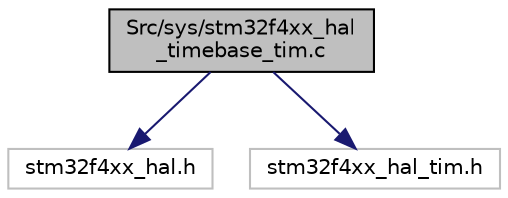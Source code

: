digraph "Src/sys/stm32f4xx_hal_timebase_tim.c"
{
 // INTERACTIVE_SVG=YES
 // LATEX_PDF_SIZE
  edge [fontname="Helvetica",fontsize="10",labelfontname="Helvetica",labelfontsize="10"];
  node [fontname="Helvetica",fontsize="10",shape=record];
  Node0 [label="Src/sys/stm32f4xx_hal\l_timebase_tim.c",height=0.2,width=0.4,color="black", fillcolor="grey75", style="filled", fontcolor="black",tooltip="HAL time base based on the hardware TIM."];
  Node0 -> Node1 [color="midnightblue",fontsize="10",style="solid",fontname="Helvetica"];
  Node1 [label="stm32f4xx_hal.h",height=0.2,width=0.4,color="grey75", fillcolor="white", style="filled",tooltip=" "];
  Node0 -> Node2 [color="midnightblue",fontsize="10",style="solid",fontname="Helvetica"];
  Node2 [label="stm32f4xx_hal_tim.h",height=0.2,width=0.4,color="grey75", fillcolor="white", style="filled",tooltip=" "];
}
